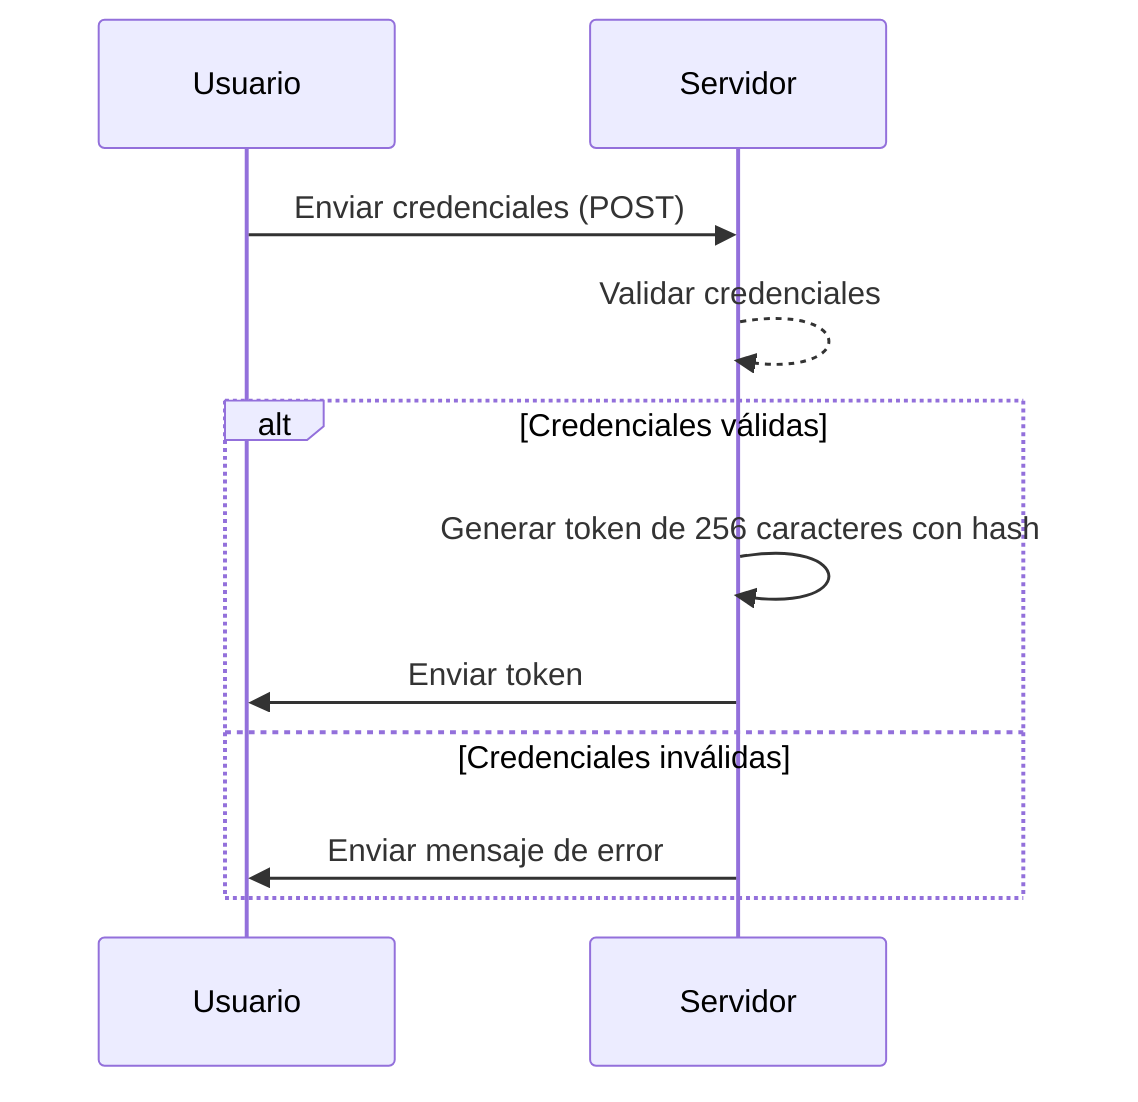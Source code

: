 sequenceDiagram
    participant Usuario
    participant Servidor

    Usuario->>Servidor: Enviar credenciales (POST)
    Servidor-->>Servidor: Validar credenciales
    alt Credenciales válidas
        Servidor->>Servidor: Generar token de 256 caracteres con hash
        Servidor->>Usuario: Enviar token
    else Credenciales inválidas
        Servidor->>Usuario: Enviar mensaje de error
    end